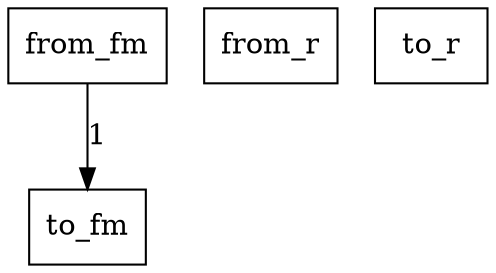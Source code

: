 digraph {
    graph [rankdir=TB
          ,bgcolor=transparent];
    node [shape=box
         ,fillcolor=white
         ,style=filled];
    0 [label=<from_fm>];
    1 [label=<from_r>];
    2 [label=<to_fm>];
    3 [label=<to_r>];
    0 -> 2 [label=1];
}